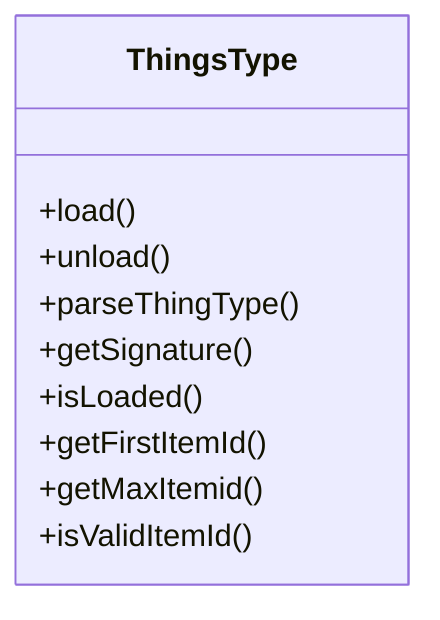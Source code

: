 classDiagram
    class ThingsType {
        +load()
        +unload()
        +parseThingType()
        +getSignature()
        +isLoaded()
        +getFirstItemId()
        +getMaxItemid()
        +isValidItemId()
    }